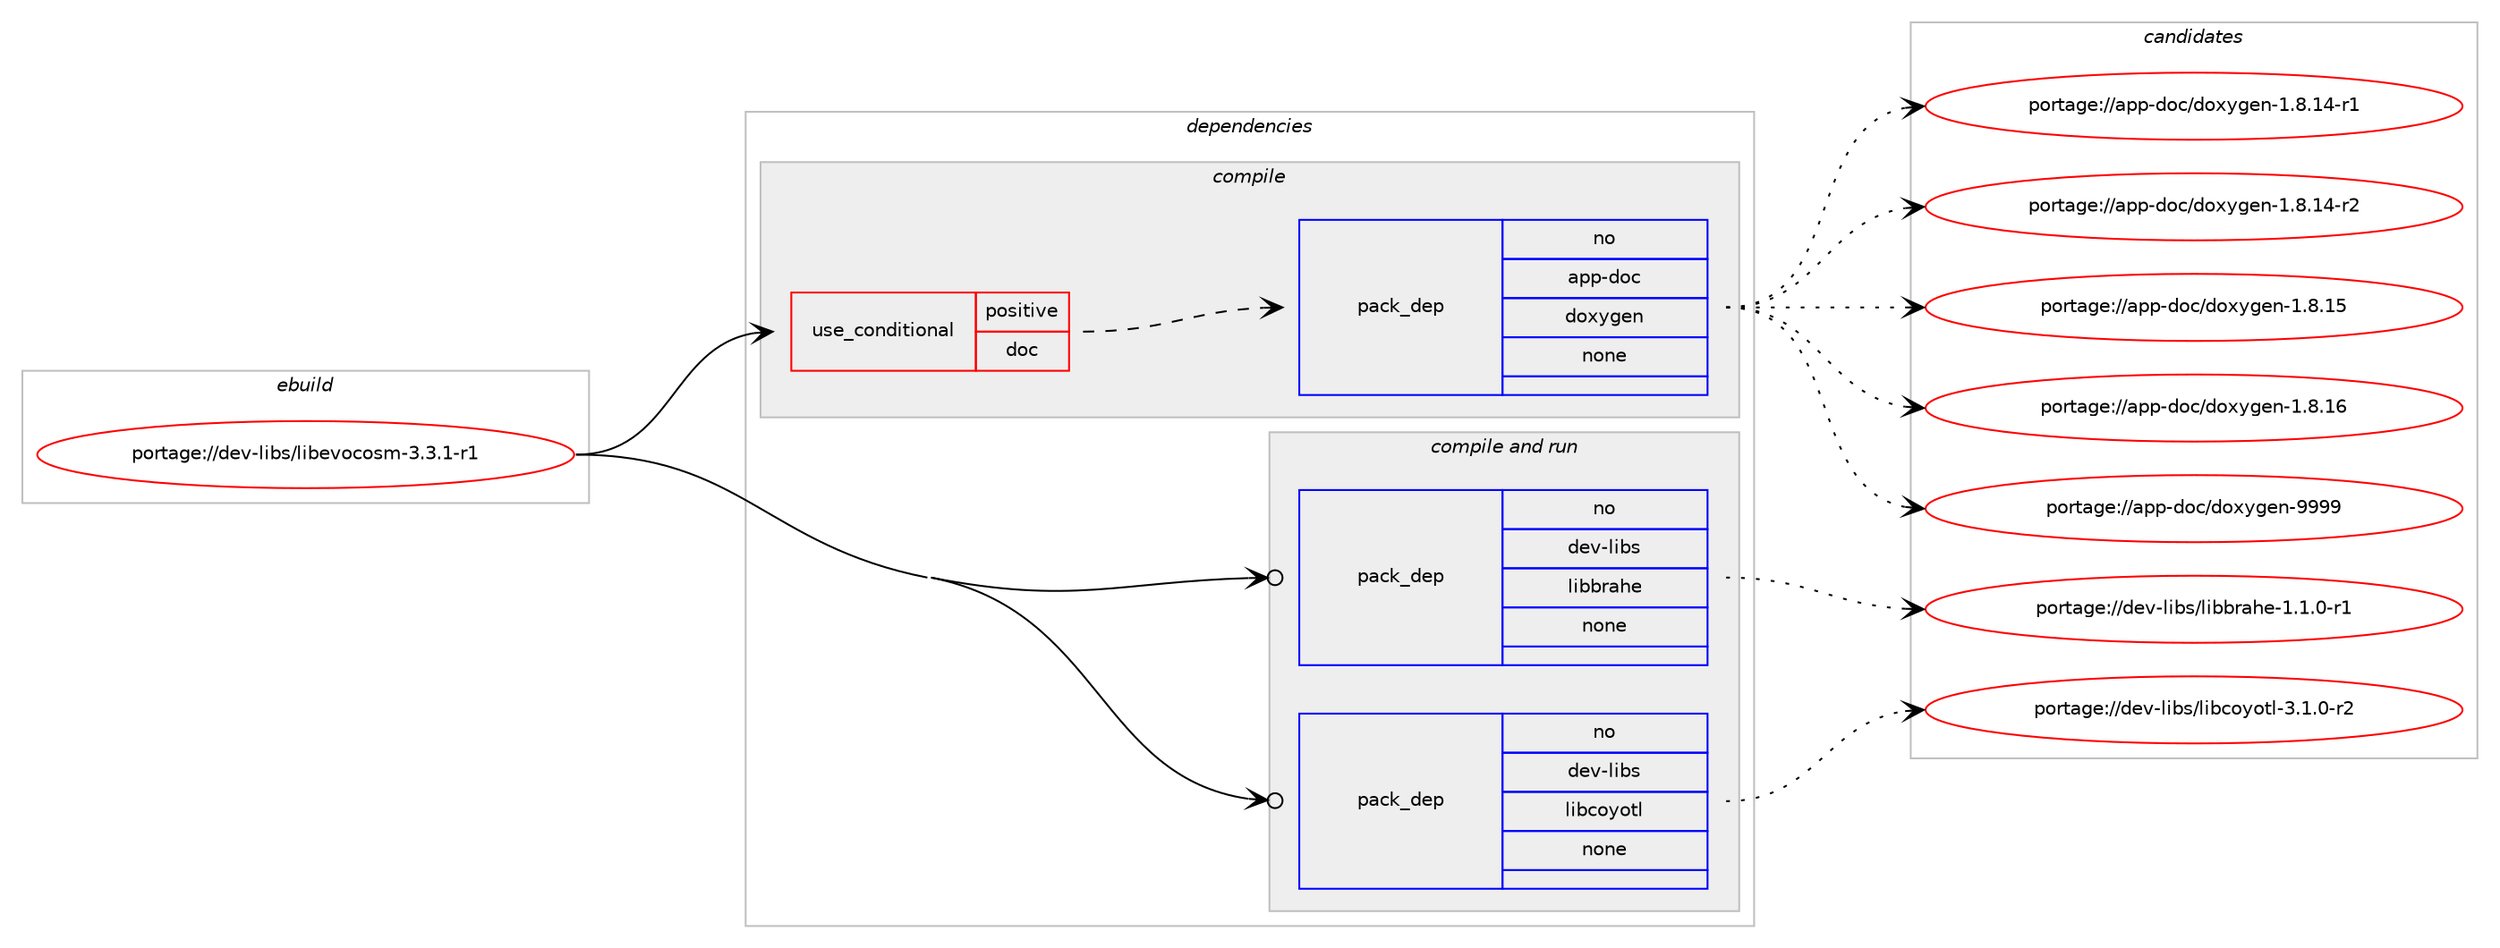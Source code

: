 digraph prolog {

# *************
# Graph options
# *************

newrank=true;
concentrate=true;
compound=true;
graph [rankdir=LR,fontname=Helvetica,fontsize=10,ranksep=1.5];#, ranksep=2.5, nodesep=0.2];
edge  [arrowhead=vee];
node  [fontname=Helvetica,fontsize=10];

# **********
# The ebuild
# **********

subgraph cluster_leftcol {
color=gray;
rank=same;
label=<<i>ebuild</i>>;
id [label="portage://dev-libs/libevocosm-3.3.1-r1", color=red, width=4, href="../dev-libs/libevocosm-3.3.1-r1.svg"];
}

# ****************
# The dependencies
# ****************

subgraph cluster_midcol {
color=gray;
label=<<i>dependencies</i>>;
subgraph cluster_compile {
fillcolor="#eeeeee";
style=filled;
label=<<i>compile</i>>;
subgraph cond20967 {
dependency100396 [label=<<TABLE BORDER="0" CELLBORDER="1" CELLSPACING="0" CELLPADDING="4"><TR><TD ROWSPAN="3" CELLPADDING="10">use_conditional</TD></TR><TR><TD>positive</TD></TR><TR><TD>doc</TD></TR></TABLE>>, shape=none, color=red];
subgraph pack76436 {
dependency100397 [label=<<TABLE BORDER="0" CELLBORDER="1" CELLSPACING="0" CELLPADDING="4" WIDTH="220"><TR><TD ROWSPAN="6" CELLPADDING="30">pack_dep</TD></TR><TR><TD WIDTH="110">no</TD></TR><TR><TD>app-doc</TD></TR><TR><TD>doxygen</TD></TR><TR><TD>none</TD></TR><TR><TD></TD></TR></TABLE>>, shape=none, color=blue];
}
dependency100396:e -> dependency100397:w [weight=20,style="dashed",arrowhead="vee"];
}
id:e -> dependency100396:w [weight=20,style="solid",arrowhead="vee"];
}
subgraph cluster_compileandrun {
fillcolor="#eeeeee";
style=filled;
label=<<i>compile and run</i>>;
subgraph pack76437 {
dependency100398 [label=<<TABLE BORDER="0" CELLBORDER="1" CELLSPACING="0" CELLPADDING="4" WIDTH="220"><TR><TD ROWSPAN="6" CELLPADDING="30">pack_dep</TD></TR><TR><TD WIDTH="110">no</TD></TR><TR><TD>dev-libs</TD></TR><TR><TD>libbrahe</TD></TR><TR><TD>none</TD></TR><TR><TD></TD></TR></TABLE>>, shape=none, color=blue];
}
id:e -> dependency100398:w [weight=20,style="solid",arrowhead="odotvee"];
subgraph pack76438 {
dependency100399 [label=<<TABLE BORDER="0" CELLBORDER="1" CELLSPACING="0" CELLPADDING="4" WIDTH="220"><TR><TD ROWSPAN="6" CELLPADDING="30">pack_dep</TD></TR><TR><TD WIDTH="110">no</TD></TR><TR><TD>dev-libs</TD></TR><TR><TD>libcoyotl</TD></TR><TR><TD>none</TD></TR><TR><TD></TD></TR></TABLE>>, shape=none, color=blue];
}
id:e -> dependency100399:w [weight=20,style="solid",arrowhead="odotvee"];
}
subgraph cluster_run {
fillcolor="#eeeeee";
style=filled;
label=<<i>run</i>>;
}
}

# **************
# The candidates
# **************

subgraph cluster_choices {
rank=same;
color=gray;
label=<<i>candidates</i>>;

subgraph choice76436 {
color=black;
nodesep=1;
choiceportage97112112451001119947100111120121103101110454946564649524511449 [label="portage://app-doc/doxygen-1.8.14-r1", color=red, width=4,href="../app-doc/doxygen-1.8.14-r1.svg"];
choiceportage97112112451001119947100111120121103101110454946564649524511450 [label="portage://app-doc/doxygen-1.8.14-r2", color=red, width=4,href="../app-doc/doxygen-1.8.14-r2.svg"];
choiceportage9711211245100111994710011112012110310111045494656464953 [label="portage://app-doc/doxygen-1.8.15", color=red, width=4,href="../app-doc/doxygen-1.8.15.svg"];
choiceportage9711211245100111994710011112012110310111045494656464954 [label="portage://app-doc/doxygen-1.8.16", color=red, width=4,href="../app-doc/doxygen-1.8.16.svg"];
choiceportage971121124510011199471001111201211031011104557575757 [label="portage://app-doc/doxygen-9999", color=red, width=4,href="../app-doc/doxygen-9999.svg"];
dependency100397:e -> choiceportage97112112451001119947100111120121103101110454946564649524511449:w [style=dotted,weight="100"];
dependency100397:e -> choiceportage97112112451001119947100111120121103101110454946564649524511450:w [style=dotted,weight="100"];
dependency100397:e -> choiceportage9711211245100111994710011112012110310111045494656464953:w [style=dotted,weight="100"];
dependency100397:e -> choiceportage9711211245100111994710011112012110310111045494656464954:w [style=dotted,weight="100"];
dependency100397:e -> choiceportage971121124510011199471001111201211031011104557575757:w [style=dotted,weight="100"];
}
subgraph choice76437 {
color=black;
nodesep=1;
choiceportage1001011184510810598115471081059898114971041014549464946484511449 [label="portage://dev-libs/libbrahe-1.1.0-r1", color=red, width=4,href="../dev-libs/libbrahe-1.1.0-r1.svg"];
dependency100398:e -> choiceportage1001011184510810598115471081059898114971041014549464946484511449:w [style=dotted,weight="100"];
}
subgraph choice76438 {
color=black;
nodesep=1;
choiceportage10010111845108105981154710810598991111211111161084551464946484511450 [label="portage://dev-libs/libcoyotl-3.1.0-r2", color=red, width=4,href="../dev-libs/libcoyotl-3.1.0-r2.svg"];
dependency100399:e -> choiceportage10010111845108105981154710810598991111211111161084551464946484511450:w [style=dotted,weight="100"];
}
}

}
